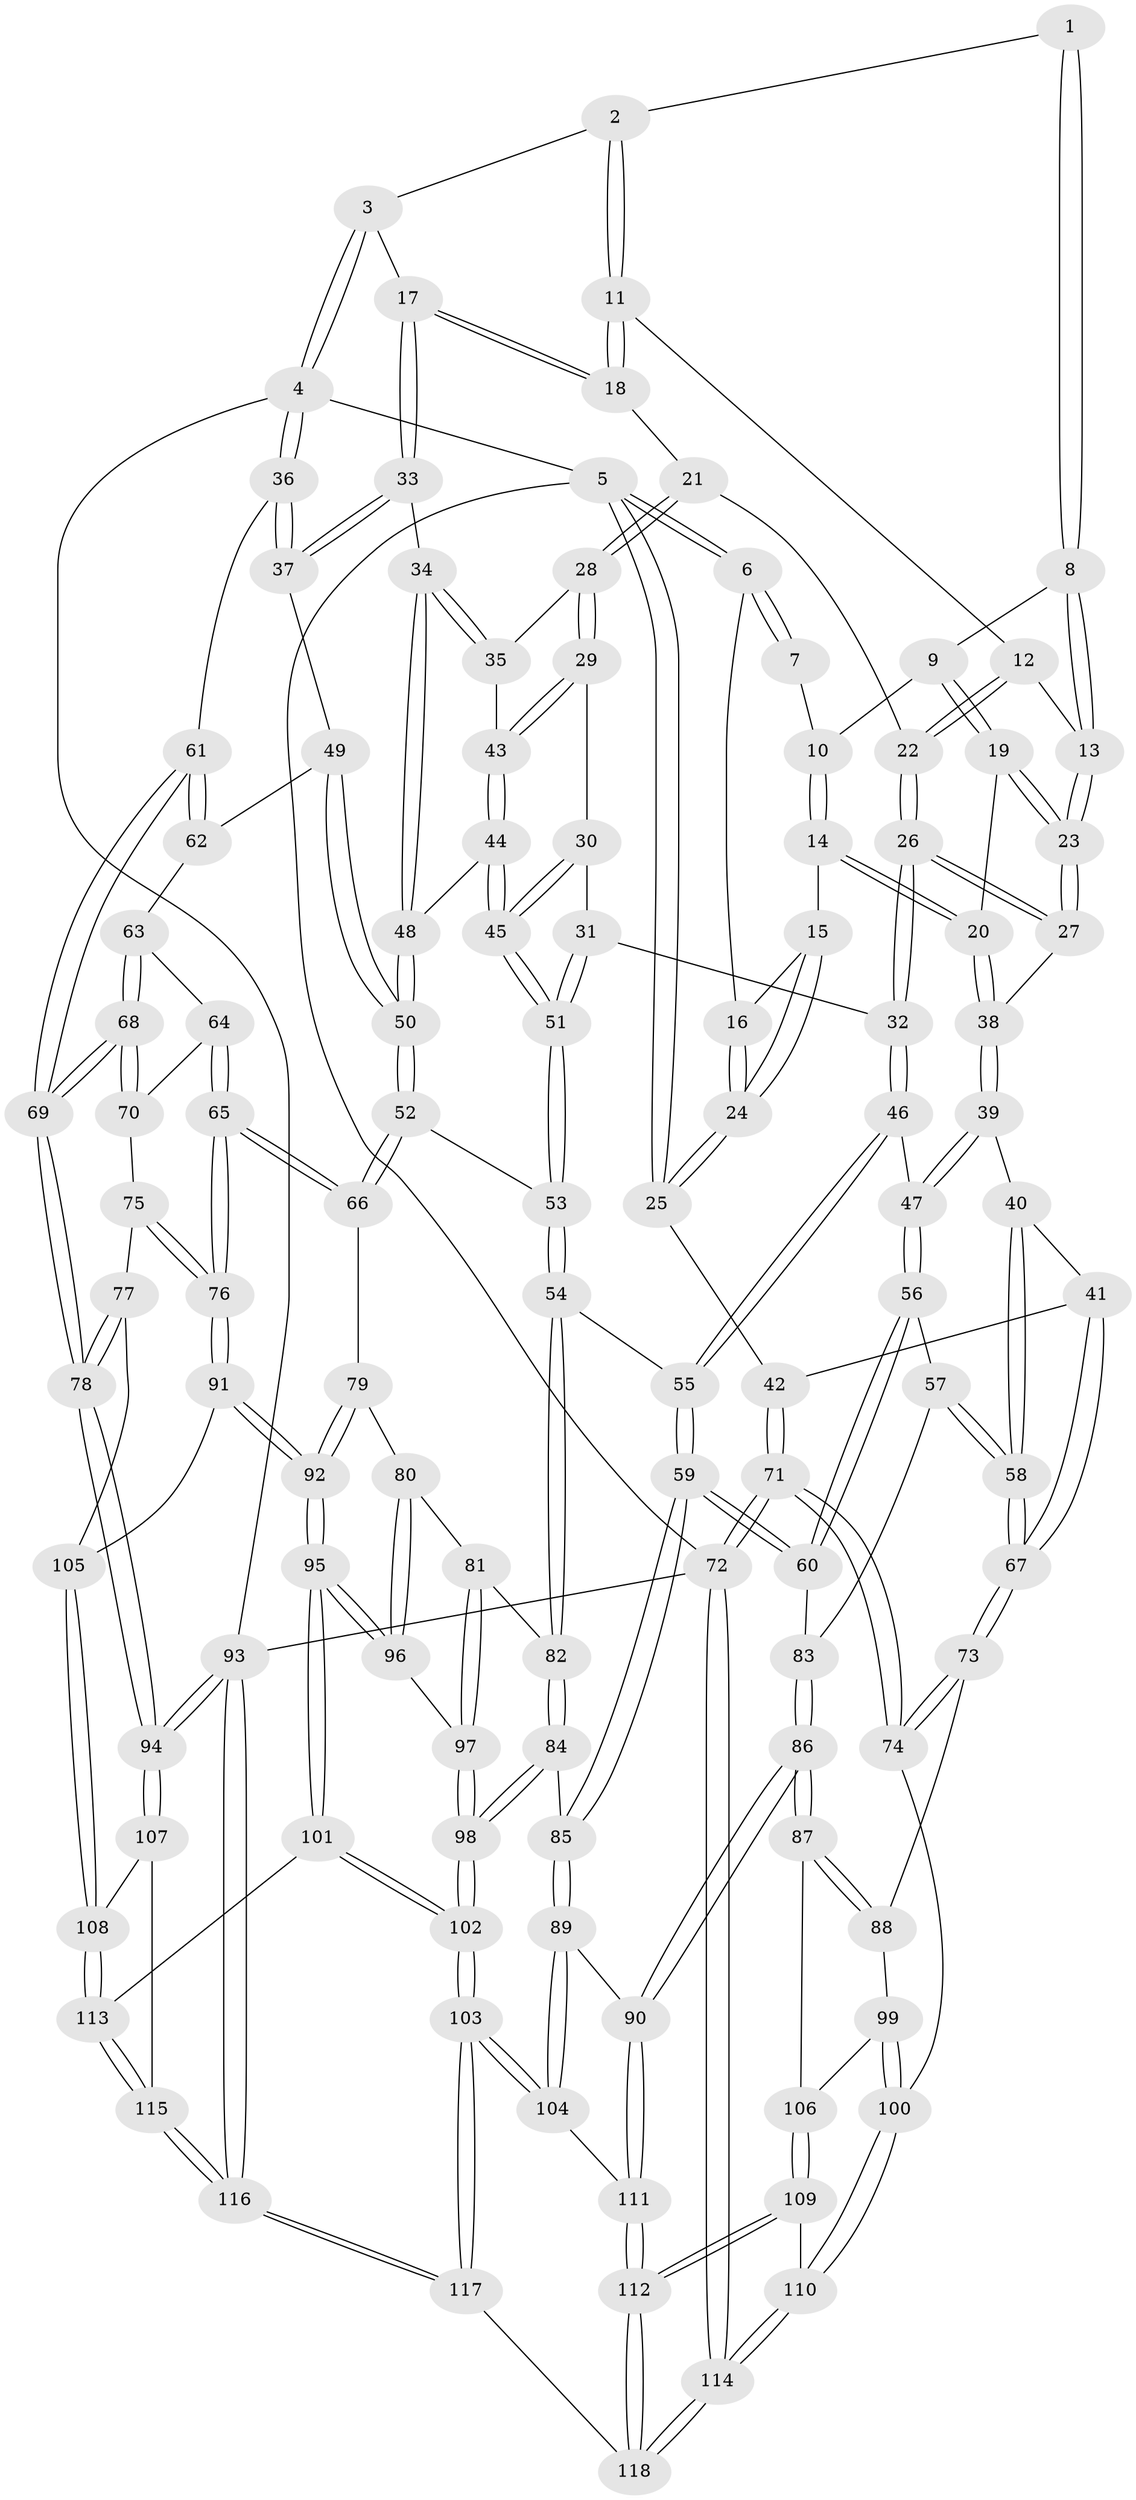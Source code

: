 // Generated by graph-tools (version 1.1) at 2025/51/03/09/25 03:51:06]
// undirected, 118 vertices, 292 edges
graph export_dot {
graph [start="1"]
  node [color=gray90,style=filled];
  1 [pos="+0.589910201976059+0"];
  2 [pos="+0.6044759851909863+0"];
  3 [pos="+0.8499271722546473+0"];
  4 [pos="+1+0"];
  5 [pos="+0+0"];
  6 [pos="+0+0"];
  7 [pos="+0.21187083576598956+0"];
  8 [pos="+0.49410908032085715+0.09568543056426482"];
  9 [pos="+0.34980335275792834+0.07906700164702363"];
  10 [pos="+0.3205934652455871+0.04816158270424307"];
  11 [pos="+0.6369419447453172+0.13661630913003034"];
  12 [pos="+0.5954112664853779+0.14683735331287603"];
  13 [pos="+0.5015435519472239+0.14109441634223788"];
  14 [pos="+0.19160876400944313+0.21580725023306135"];
  15 [pos="+0.17916513849862725+0.20845960744551076"];
  16 [pos="+0.11791869883362216+0.07871487119914056"];
  17 [pos="+0.82289091502086+0.1715795200424854"];
  18 [pos="+0.7390342598435155+0.2008726047178341"];
  19 [pos="+0.35052463794255695+0.1734085422277363"];
  20 [pos="+0.2058781755763256+0.23147513594317218"];
  21 [pos="+0.7083472839246647+0.22951678530795178"];
  22 [pos="+0.6170327420689307+0.2472698401953491"];
  23 [pos="+0.4725585633443504+0.2525774616789218"];
  24 [pos="+0+0.2901750021159363"];
  25 [pos="+0+0.35344224603862223"];
  26 [pos="+0.48675698639405596+0.29968031989153654"];
  27 [pos="+0.47528575261657907+0.26782174775707984"];
  28 [pos="+0.7026839745531612+0.26472371743100004"];
  29 [pos="+0.6499787397901462+0.3461178573251077"];
  30 [pos="+0.599959589783305+0.35047034555523554"];
  31 [pos="+0.5414204585684091+0.34384233866989905"];
  32 [pos="+0.4846608803277101+0.3230687196452926"];
  33 [pos="+0.897576835795125+0.2579835188438063"];
  34 [pos="+0.7946322896331368+0.369683881173194"];
  35 [pos="+0.7219991145189183+0.34518003154535604"];
  36 [pos="+1+0.30063198454190493"];
  37 [pos="+0.9518913417527993+0.28464088962867873"];
  38 [pos="+0.21135830086604873+0.24673863590508557"];
  39 [pos="+0.23315988556836104+0.38357650178584946"];
  40 [pos="+0.19312864065603136+0.41652941361900975"];
  41 [pos="+0.01090187788419996+0.45242406311844224"];
  42 [pos="+0+0.44285919324263656"];
  43 [pos="+0.6890259633478175+0.3819952370333864"];
  44 [pos="+0.6907730728764481+0.3995671383632766"];
  45 [pos="+0.6740137376199663+0.4338239312771063"];
  46 [pos="+0.4363091416728346+0.40397547596948313"];
  47 [pos="+0.36189704934759165+0.41587622067525687"];
  48 [pos="+0.7839345670512724+0.4042196198269103"];
  49 [pos="+0.8845444253969231+0.500955513605398"];
  50 [pos="+0.7975297365797829+0.5147876101082854"];
  51 [pos="+0.6640429128548061+0.4739088397581596"];
  52 [pos="+0.7163342270759391+0.5822192305835553"];
  53 [pos="+0.6712420330884616+0.5794177603104698"];
  54 [pos="+0.6383751687309971+0.5919557275247176"];
  55 [pos="+0.5343869494960416+0.5826363918345696"];
  56 [pos="+0.32192636186659046+0.5516652324555522"];
  57 [pos="+0.24565698165804156+0.6351184458061386"];
  58 [pos="+0.22868497305617047+0.6412945657855758"];
  59 [pos="+0.4948134013904989+0.6228025062673981"];
  60 [pos="+0.4739223633527238+0.6309268395108587"];
  61 [pos="+1+0.5215705824521314"];
  62 [pos="+0.887929547048376+0.5031888651786308"];
  63 [pos="+0.9220450907051754+0.5913180991966179"];
  64 [pos="+0.9133897759611399+0.6487300567675492"];
  65 [pos="+0.8087011607992843+0.6825294299219604"];
  66 [pos="+0.788773925195145+0.6664296351182923"];
  67 [pos="+0.2061696142801867+0.6679212421223196"];
  68 [pos="+1+0.5701726571890738"];
  69 [pos="+1+0.5648491514381779"];
  70 [pos="+0.9428722382700707+0.6657681257008852"];
  71 [pos="+0+0.7727816484544193"];
  72 [pos="+0+1"];
  73 [pos="+0.19586402358757302+0.6928470465861287"];
  74 [pos="+0.015059226115153564+0.762978919101064"];
  75 [pos="+0.9457862309151173+0.67731989479691"];
  76 [pos="+0.8427966937714098+0.8000005920230323"];
  77 [pos="+0.9853072795061082+0.7889312518506685"];
  78 [pos="+1+0.8201347199498442"];
  79 [pos="+0.7194616895638093+0.7576231596926019"];
  80 [pos="+0.6926811602179188+0.7693078720367624"];
  81 [pos="+0.6516391966852665+0.7514465763548559"];
  82 [pos="+0.6377787886421913+0.7326573342224991"];
  83 [pos="+0.4261079409683918+0.6617405336379625"];
  84 [pos="+0.5655525840106577+0.7959447936885803"];
  85 [pos="+0.5172508469161504+0.7927361267487624"];
  86 [pos="+0.3621841363317885+0.8115360330882837"];
  87 [pos="+0.35067976847163596+0.807514337503522"];
  88 [pos="+0.21652705647572+0.7179233188497729"];
  89 [pos="+0.502950423077701+0.8073978607231442"];
  90 [pos="+0.39908113716547616+0.8625807240714529"];
  91 [pos="+0.8470773734306272+0.8175767507643711"];
  92 [pos="+0.8224668005852908+0.8510605954294548"];
  93 [pos="+1+1"];
  94 [pos="+1+0.913117863952163"];
  95 [pos="+0.8063884657222143+0.8773917934436081"];
  96 [pos="+0.710720098260408+0.8021071423803499"];
  97 [pos="+0.652567774757755+0.8268851093140805"];
  98 [pos="+0.6353933166866234+0.885160572030486"];
  99 [pos="+0.21403923118006893+0.86035137569033"];
  100 [pos="+0.15437605175102664+0.8889893350309195"];
  101 [pos="+0.8060179170457172+0.8785043501927211"];
  102 [pos="+0.6465760360375802+0.9341155023625446"];
  103 [pos="+0.6238770277734366+0.9650475048932704"];
  104 [pos="+0.5929565900527742+0.9467425925954045"];
  105 [pos="+0.921603408788982+0.8114995533585004"];
  106 [pos="+0.23838742812223093+0.8748692118150537"];
  107 [pos="+0.9780891886239159+0.94035824189425"];
  108 [pos="+0.9677501885272789+0.9310598700201331"];
  109 [pos="+0.26583510314774206+0.9612469718429295"];
  110 [pos="+0.1616579564702464+0.9398820032593267"];
  111 [pos="+0.39954429205253195+0.8841568965683403"];
  112 [pos="+0.34827483213540644+1"];
  113 [pos="+0.8180542108318678+0.9026027522082153"];
  114 [pos="+0+1"];
  115 [pos="+0.8666915595855341+1"];
  116 [pos="+0.8660537713914547+1"];
  117 [pos="+0.5900608000259906+1"];
  118 [pos="+0.3728982073209379+1"];
  1 -- 2;
  1 -- 8;
  1 -- 8;
  2 -- 3;
  2 -- 11;
  2 -- 11;
  3 -- 4;
  3 -- 4;
  3 -- 17;
  4 -- 5;
  4 -- 36;
  4 -- 36;
  4 -- 93;
  5 -- 6;
  5 -- 6;
  5 -- 25;
  5 -- 25;
  5 -- 72;
  6 -- 7;
  6 -- 7;
  6 -- 16;
  7 -- 10;
  8 -- 9;
  8 -- 13;
  8 -- 13;
  9 -- 10;
  9 -- 19;
  9 -- 19;
  10 -- 14;
  10 -- 14;
  11 -- 12;
  11 -- 18;
  11 -- 18;
  12 -- 13;
  12 -- 22;
  12 -- 22;
  13 -- 23;
  13 -- 23;
  14 -- 15;
  14 -- 20;
  14 -- 20;
  15 -- 16;
  15 -- 24;
  15 -- 24;
  16 -- 24;
  16 -- 24;
  17 -- 18;
  17 -- 18;
  17 -- 33;
  17 -- 33;
  18 -- 21;
  19 -- 20;
  19 -- 23;
  19 -- 23;
  20 -- 38;
  20 -- 38;
  21 -- 22;
  21 -- 28;
  21 -- 28;
  22 -- 26;
  22 -- 26;
  23 -- 27;
  23 -- 27;
  24 -- 25;
  24 -- 25;
  25 -- 42;
  26 -- 27;
  26 -- 27;
  26 -- 32;
  26 -- 32;
  27 -- 38;
  28 -- 29;
  28 -- 29;
  28 -- 35;
  29 -- 30;
  29 -- 43;
  29 -- 43;
  30 -- 31;
  30 -- 45;
  30 -- 45;
  31 -- 32;
  31 -- 51;
  31 -- 51;
  32 -- 46;
  32 -- 46;
  33 -- 34;
  33 -- 37;
  33 -- 37;
  34 -- 35;
  34 -- 35;
  34 -- 48;
  34 -- 48;
  35 -- 43;
  36 -- 37;
  36 -- 37;
  36 -- 61;
  37 -- 49;
  38 -- 39;
  38 -- 39;
  39 -- 40;
  39 -- 47;
  39 -- 47;
  40 -- 41;
  40 -- 58;
  40 -- 58;
  41 -- 42;
  41 -- 67;
  41 -- 67;
  42 -- 71;
  42 -- 71;
  43 -- 44;
  43 -- 44;
  44 -- 45;
  44 -- 45;
  44 -- 48;
  45 -- 51;
  45 -- 51;
  46 -- 47;
  46 -- 55;
  46 -- 55;
  47 -- 56;
  47 -- 56;
  48 -- 50;
  48 -- 50;
  49 -- 50;
  49 -- 50;
  49 -- 62;
  50 -- 52;
  50 -- 52;
  51 -- 53;
  51 -- 53;
  52 -- 53;
  52 -- 66;
  52 -- 66;
  53 -- 54;
  53 -- 54;
  54 -- 55;
  54 -- 82;
  54 -- 82;
  55 -- 59;
  55 -- 59;
  56 -- 57;
  56 -- 60;
  56 -- 60;
  57 -- 58;
  57 -- 58;
  57 -- 83;
  58 -- 67;
  58 -- 67;
  59 -- 60;
  59 -- 60;
  59 -- 85;
  59 -- 85;
  60 -- 83;
  61 -- 62;
  61 -- 62;
  61 -- 69;
  61 -- 69;
  62 -- 63;
  63 -- 64;
  63 -- 68;
  63 -- 68;
  64 -- 65;
  64 -- 65;
  64 -- 70;
  65 -- 66;
  65 -- 66;
  65 -- 76;
  65 -- 76;
  66 -- 79;
  67 -- 73;
  67 -- 73;
  68 -- 69;
  68 -- 69;
  68 -- 70;
  68 -- 70;
  69 -- 78;
  69 -- 78;
  70 -- 75;
  71 -- 72;
  71 -- 72;
  71 -- 74;
  71 -- 74;
  72 -- 114;
  72 -- 114;
  72 -- 93;
  73 -- 74;
  73 -- 74;
  73 -- 88;
  74 -- 100;
  75 -- 76;
  75 -- 76;
  75 -- 77;
  76 -- 91;
  76 -- 91;
  77 -- 78;
  77 -- 78;
  77 -- 105;
  78 -- 94;
  78 -- 94;
  79 -- 80;
  79 -- 92;
  79 -- 92;
  80 -- 81;
  80 -- 96;
  80 -- 96;
  81 -- 82;
  81 -- 97;
  81 -- 97;
  82 -- 84;
  82 -- 84;
  83 -- 86;
  83 -- 86;
  84 -- 85;
  84 -- 98;
  84 -- 98;
  85 -- 89;
  85 -- 89;
  86 -- 87;
  86 -- 87;
  86 -- 90;
  86 -- 90;
  87 -- 88;
  87 -- 88;
  87 -- 106;
  88 -- 99;
  89 -- 90;
  89 -- 104;
  89 -- 104;
  90 -- 111;
  90 -- 111;
  91 -- 92;
  91 -- 92;
  91 -- 105;
  92 -- 95;
  92 -- 95;
  93 -- 94;
  93 -- 94;
  93 -- 116;
  93 -- 116;
  94 -- 107;
  94 -- 107;
  95 -- 96;
  95 -- 96;
  95 -- 101;
  95 -- 101;
  96 -- 97;
  97 -- 98;
  97 -- 98;
  98 -- 102;
  98 -- 102;
  99 -- 100;
  99 -- 100;
  99 -- 106;
  100 -- 110;
  100 -- 110;
  101 -- 102;
  101 -- 102;
  101 -- 113;
  102 -- 103;
  102 -- 103;
  103 -- 104;
  103 -- 104;
  103 -- 117;
  103 -- 117;
  104 -- 111;
  105 -- 108;
  105 -- 108;
  106 -- 109;
  106 -- 109;
  107 -- 108;
  107 -- 115;
  108 -- 113;
  108 -- 113;
  109 -- 110;
  109 -- 112;
  109 -- 112;
  110 -- 114;
  110 -- 114;
  111 -- 112;
  111 -- 112;
  112 -- 118;
  112 -- 118;
  113 -- 115;
  113 -- 115;
  114 -- 118;
  114 -- 118;
  115 -- 116;
  115 -- 116;
  116 -- 117;
  116 -- 117;
  117 -- 118;
}
